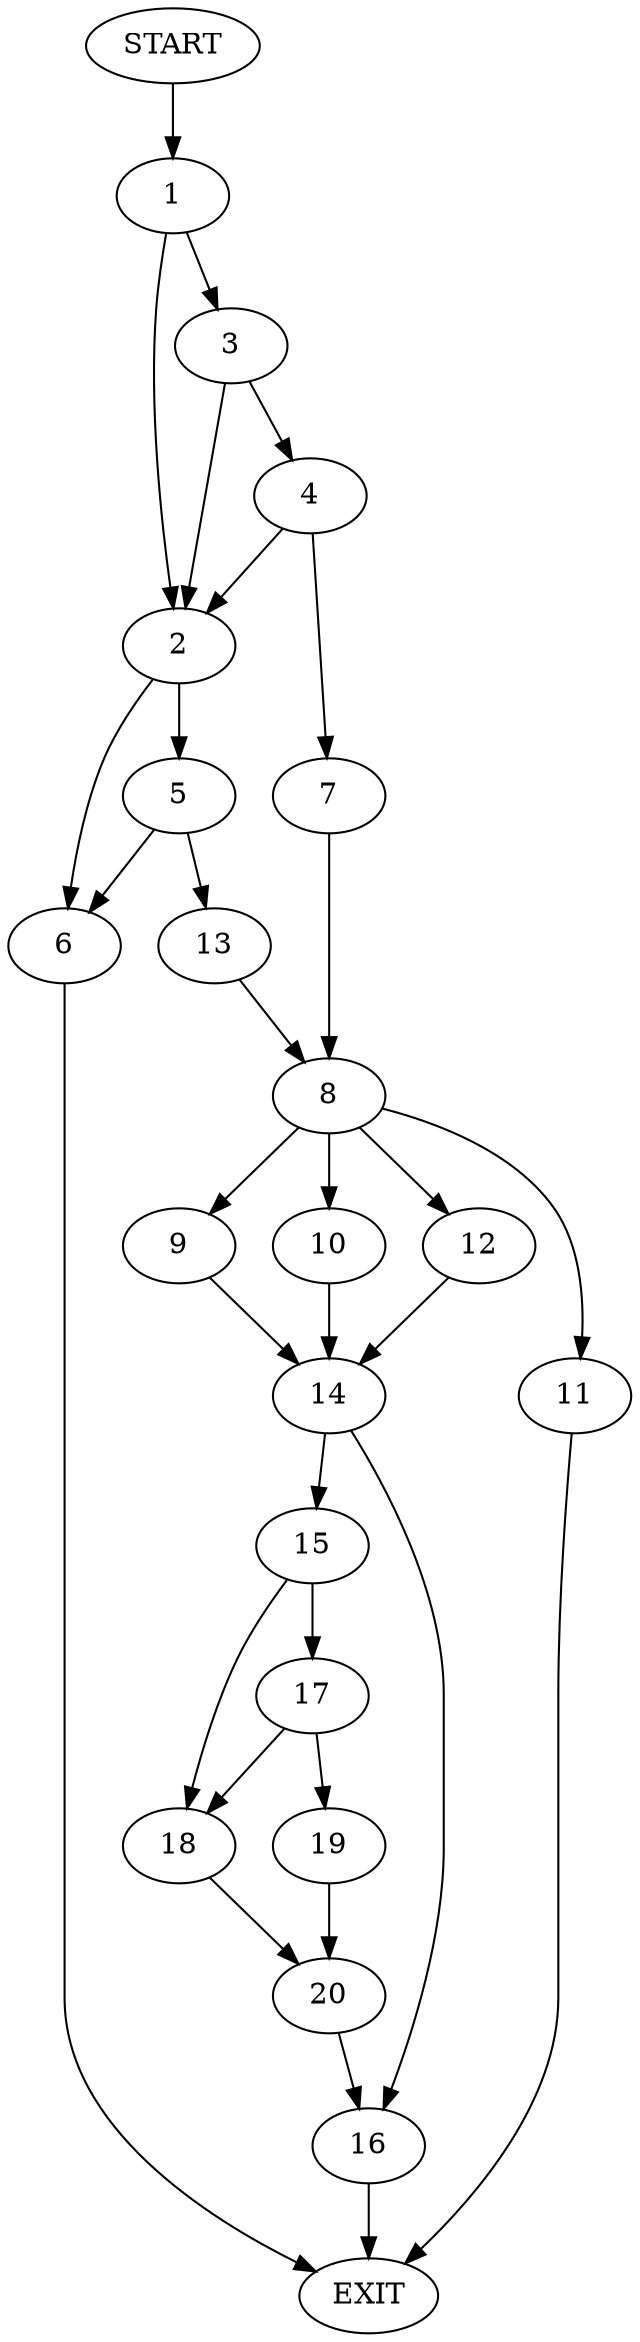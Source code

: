 digraph {
0 [label="START"];
1;
2;
3;
4;
5;
6;
7;
8;
9;
10;
11;
12;
13;
14;
15;
16;
17;
18;
19;
20;
21 [label="EXIT"];
0 -> 1;
1 -> 2;
1 -> 3;
3 -> 4;
3 -> 2;
2 -> 5;
2 -> 6;
4 -> 7;
4 -> 2;
7 -> 8;
8 -> 9;
8 -> 10;
8 -> 11;
8 -> 12;
5 -> 6;
5 -> 13;
6 -> 21;
13 -> 8;
12 -> 14;
10 -> 14;
9 -> 14;
11 -> 21;
14 -> 15;
14 -> 16;
16 -> 21;
15 -> 17;
15 -> 18;
17 -> 19;
17 -> 18;
18 -> 20;
19 -> 20;
20 -> 16;
}